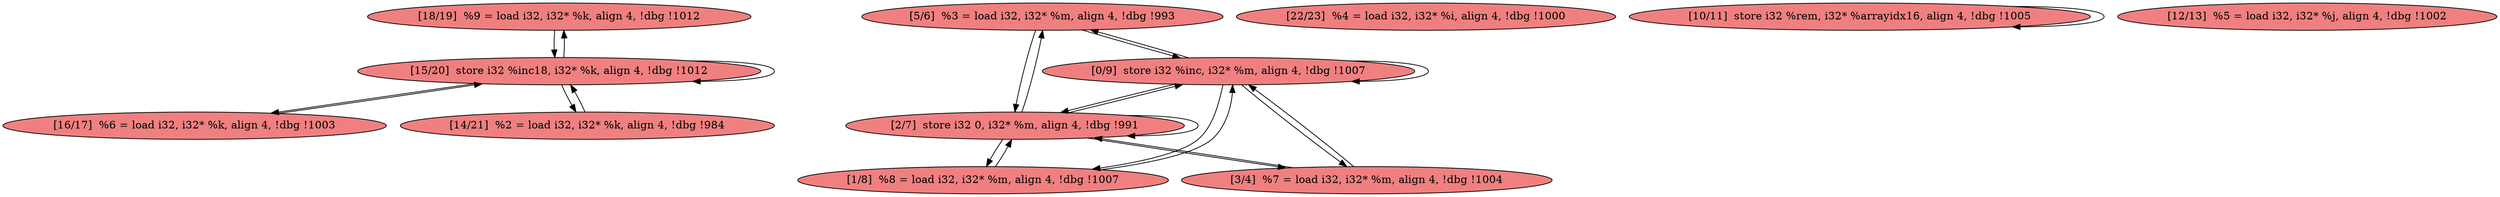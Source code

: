 
digraph G {


node169 [fillcolor=lightcoral,label="[18/19]  %9 = load i32, i32* %k, align 4, !dbg !1012",shape=ellipse,style=filled ]
node168 [fillcolor=lightcoral,label="[5/6]  %3 = load i32, i32* %m, align 4, !dbg !993",shape=ellipse,style=filled ]
node167 [fillcolor=lightcoral,label="[22/23]  %4 = load i32, i32* %i, align 4, !dbg !1000",shape=ellipse,style=filled ]
node166 [fillcolor=lightcoral,label="[16/17]  %6 = load i32, i32* %k, align 4, !dbg !1003",shape=ellipse,style=filled ]
node170 [fillcolor=lightcoral,label="[15/20]  store i32 %inc18, i32* %k, align 4, !dbg !1012",shape=ellipse,style=filled ]
node165 [fillcolor=lightcoral,label="[14/21]  %2 = load i32, i32* %k, align 4, !dbg !984",shape=ellipse,style=filled ]
node160 [fillcolor=lightcoral,label="[1/8]  %8 = load i32, i32* %m, align 4, !dbg !1007",shape=ellipse,style=filled ]
node161 [fillcolor=lightcoral,label="[10/11]  store i32 %rem, i32* %arrayidx16, align 4, !dbg !1005",shape=ellipse,style=filled ]
node162 [fillcolor=lightcoral,label="[3/4]  %7 = load i32, i32* %m, align 4, !dbg !1004",shape=ellipse,style=filled ]
node163 [fillcolor=lightcoral,label="[12/13]  %5 = load i32, i32* %j, align 4, !dbg !1002",shape=ellipse,style=filled ]
node159 [fillcolor=lightcoral,label="[0/9]  store i32 %inc, i32* %m, align 4, !dbg !1007",shape=ellipse,style=filled ]
node164 [fillcolor=lightcoral,label="[2/7]  store i32 0, i32* %m, align 4, !dbg !991",shape=ellipse,style=filled ]

node165->node170 [ ]
node170->node165 [ ]
node168->node164 [ ]
node164->node160 [ ]
node159->node160 [ ]
node160->node159 [ ]
node164->node168 [ ]
node160->node164 [ ]
node170->node169 [ ]
node166->node170 [ ]
node159->node168 [ ]
node164->node164 [ ]
node164->node159 [ ]
node159->node162 [ ]
node159->node164 [ ]
node169->node170 [ ]
node170->node166 [ ]
node162->node164 [ ]
node162->node159 [ ]
node168->node159 [ ]
node164->node162 [ ]
node161->node161 [ ]
node170->node170 [ ]
node159->node159 [ ]


}
